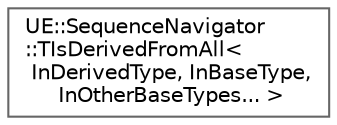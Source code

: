 digraph "Graphical Class Hierarchy"
{
 // INTERACTIVE_SVG=YES
 // LATEX_PDF_SIZE
  bgcolor="transparent";
  edge [fontname=Helvetica,fontsize=10,labelfontname=Helvetica,labelfontsize=10];
  node [fontname=Helvetica,fontsize=10,shape=box,height=0.2,width=0.4];
  rankdir="LR";
  Node0 [id="Node000000",label="UE::SequenceNavigator\l::TIsDerivedFromAll\<\l InDerivedType, InBaseType,\l InOtherBaseTypes... \>",height=0.2,width=0.4,color="grey40", fillcolor="white", style="filled",URL="$d0/de9/structUE_1_1SequenceNavigator_1_1TIsDerivedFromAll_3_01InDerivedType_00_01InBaseType_00_01InOtherBaseTypes_8_8_8_01_4.html",tooltip=" "];
}
